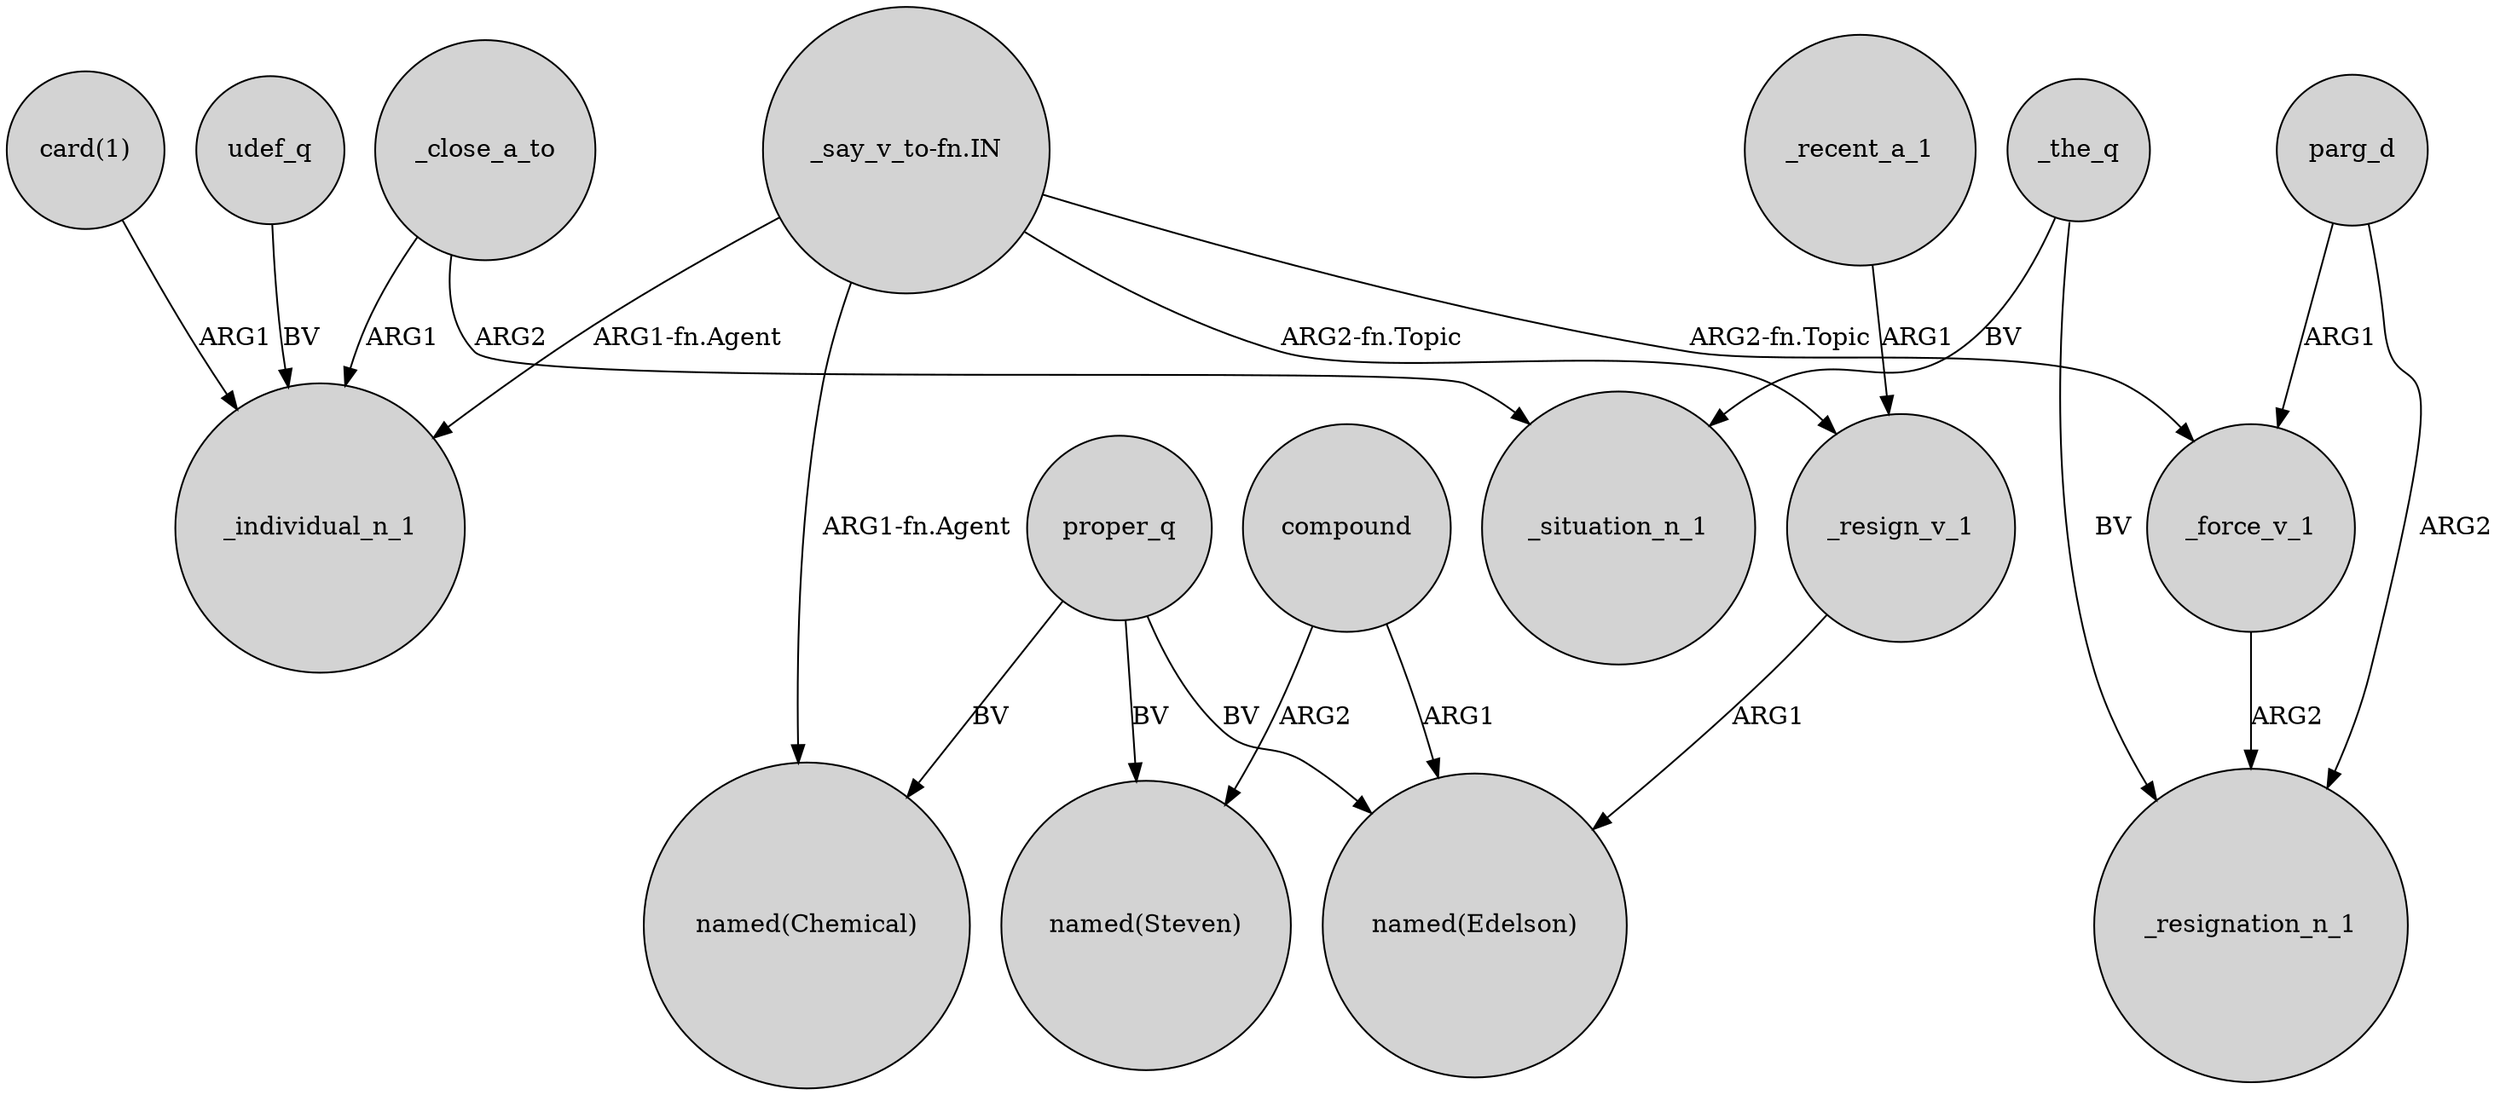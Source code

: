 digraph {
	node [shape=circle style=filled]
	"card(1)" -> _individual_n_1 [label=ARG1]
	compound -> "named(Edelson)" [label=ARG1]
	"_say_v_to-fn.IN" -> _resign_v_1 [label="ARG2-fn.Topic"]
	proper_q -> "named(Edelson)" [label=BV]
	_the_q -> _situation_n_1 [label=BV]
	"_say_v_to-fn.IN" -> _individual_n_1 [label="ARG1-fn.Agent"]
	parg_d -> _force_v_1 [label=ARG1]
	parg_d -> _resignation_n_1 [label=ARG2]
	udef_q -> _individual_n_1 [label=BV]
	"_say_v_to-fn.IN" -> "named(Chemical)" [label="ARG1-fn.Agent"]
	_the_q -> _resignation_n_1 [label=BV]
	compound -> "named(Steven)" [label=ARG2]
	"_say_v_to-fn.IN" -> _force_v_1 [label="ARG2-fn.Topic"]
	_resign_v_1 -> "named(Edelson)" [label=ARG1]
	proper_q -> "named(Chemical)" [label=BV]
	_close_a_to -> _individual_n_1 [label=ARG1]
	_close_a_to -> _situation_n_1 [label=ARG2]
	_recent_a_1 -> _resign_v_1 [label=ARG1]
	_force_v_1 -> _resignation_n_1 [label=ARG2]
	proper_q -> "named(Steven)" [label=BV]
}
